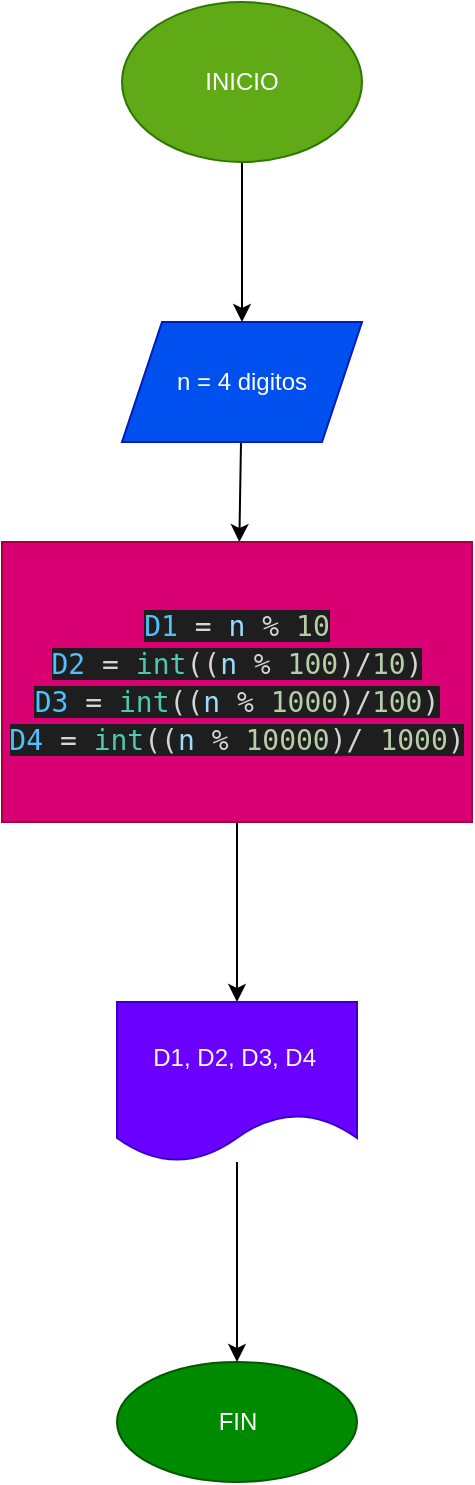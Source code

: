 <mxfile>
    <diagram id="7Kbr6tyqxXFWXJ8VY5kE" name="Page-1">
        <mxGraphModel dx="668" dy="765" grid="1" gridSize="10" guides="1" tooltips="1" connect="1" arrows="1" fold="1" page="1" pageScale="1" pageWidth="827" pageHeight="1169" math="0" shadow="0">
            <root>
                <mxCell id="0"/>
                <mxCell id="1" parent="0"/>
                <mxCell id="4" value="" style="edgeStyle=none;html=1;" edge="1" parent="1" source="2" target="3">
                    <mxGeometry relative="1" as="geometry"/>
                </mxCell>
                <mxCell id="2" value="INICIO" style="ellipse;whiteSpace=wrap;html=1;fillColor=#60a917;fontColor=#ffffff;strokeColor=#2D7600;" vertex="1" parent="1">
                    <mxGeometry x="220" y="30" width="120" height="80" as="geometry"/>
                </mxCell>
                <mxCell id="6" value="" style="edgeStyle=none;html=1;" edge="1" parent="1" source="3" target="5">
                    <mxGeometry relative="1" as="geometry"/>
                </mxCell>
                <mxCell id="3" value="n = 4 digitos" style="shape=parallelogram;perimeter=parallelogramPerimeter;whiteSpace=wrap;html=1;fixedSize=1;fillColor=#0050ef;fontColor=#ffffff;strokeColor=#001DBC;" vertex="1" parent="1">
                    <mxGeometry x="220" y="190" width="120" height="60" as="geometry"/>
                </mxCell>
                <mxCell id="8" value="" style="edgeStyle=none;html=1;" edge="1" parent="1" source="5" target="7">
                    <mxGeometry relative="1" as="geometry"/>
                </mxCell>
                <mxCell id="5" value="&lt;div style=&quot;color: rgb(212 , 212 , 212) ; font-family: &amp;#34;droid sans mono&amp;#34; , &amp;#34;monospace&amp;#34; , monospace ; font-size: 14px ; line-height: 19px&quot;&gt;&lt;div&gt;&lt;span style=&quot;background-color: rgb(30 , 30 , 30)&quot;&gt;&lt;span style=&quot;color: rgb(79 , 193 , 255)&quot;&gt;D1&lt;/span&gt; = &lt;span style=&quot;color: rgb(156 , 220 , 254)&quot;&gt;n&lt;/span&gt; % &lt;span style=&quot;color: rgb(181 , 206 , 168)&quot;&gt;10&lt;/span&gt;&lt;/span&gt;&lt;/div&gt;&lt;div&gt;&lt;span style=&quot;background-color: rgb(30 , 30 , 30)&quot;&gt;&lt;span style=&quot;color: #4fc1ff&quot;&gt;D2&lt;/span&gt; = &lt;span style=&quot;color: #4ec9b0&quot;&gt;int&lt;/span&gt;((&lt;span style=&quot;color: #9cdcfe&quot;&gt;n&lt;/span&gt; % &lt;span style=&quot;color: #b5cea8&quot;&gt;100&lt;/span&gt;)/&lt;span style=&quot;color: #b5cea8&quot;&gt;10&lt;/span&gt;)&lt;/span&gt;&lt;/div&gt;&lt;div&gt;&lt;span style=&quot;background-color: rgb(30 , 30 , 30)&quot;&gt;&lt;span style=&quot;color: #4fc1ff&quot;&gt;D3&lt;/span&gt; = &lt;span style=&quot;color: #4ec9b0&quot;&gt;int&lt;/span&gt;((&lt;span style=&quot;color: #9cdcfe&quot;&gt;n&lt;/span&gt; % &lt;span style=&quot;color: #b5cea8&quot;&gt;1000&lt;/span&gt;)/&lt;span style=&quot;color: #b5cea8&quot;&gt;100&lt;/span&gt;)&lt;/span&gt;&lt;/div&gt;&lt;div&gt;&lt;span style=&quot;background-color: rgb(30 , 30 , 30)&quot;&gt;&lt;span style=&quot;color: rgb(79 , 193 , 255)&quot;&gt;D4&lt;/span&gt; = &lt;span style=&quot;color: rgb(78 , 201 , 176)&quot;&gt;int&lt;/span&gt;((&lt;span style=&quot;color: rgb(156 , 220 , 254)&quot;&gt;n&lt;/span&gt; % &lt;span style=&quot;color: rgb(181 , 206 , 168)&quot;&gt;10000&lt;/span&gt;)/ &lt;span style=&quot;color: rgb(181 , 206 , 168)&quot;&gt;1000&lt;/span&gt;)&lt;/span&gt;&lt;/div&gt;&lt;/div&gt;" style="whiteSpace=wrap;html=1;fillColor=#d80073;fontColor=#ffffff;strokeColor=#A50040;" vertex="1" parent="1">
                    <mxGeometry x="160" y="300" width="235" height="140" as="geometry"/>
                </mxCell>
                <mxCell id="10" value="" style="edgeStyle=none;html=1;" edge="1" parent="1" source="7" target="9">
                    <mxGeometry relative="1" as="geometry"/>
                </mxCell>
                <mxCell id="7" value="D1, D2, D3, D4&amp;nbsp;" style="shape=document;whiteSpace=wrap;html=1;boundedLbl=1;fillColor=#6a00ff;fontColor=#ffffff;strokeColor=#3700CC;" vertex="1" parent="1">
                    <mxGeometry x="217.5" y="530" width="120" height="80" as="geometry"/>
                </mxCell>
                <mxCell id="9" value="FIN" style="ellipse;whiteSpace=wrap;html=1;fillColor=#008a00;fontColor=#ffffff;strokeColor=#005700;" vertex="1" parent="1">
                    <mxGeometry x="217.5" y="710" width="120" height="60" as="geometry"/>
                </mxCell>
            </root>
        </mxGraphModel>
    </diagram>
</mxfile>
